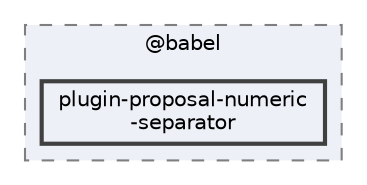 digraph "pkiclassroomrescheduler/src/main/frontend/node_modules/@babel/plugin-proposal-numeric-separator"
{
 // LATEX_PDF_SIZE
  bgcolor="transparent";
  edge [fontname=Helvetica,fontsize=10,labelfontname=Helvetica,labelfontsize=10];
  node [fontname=Helvetica,fontsize=10,shape=box,height=0.2,width=0.4];
  compound=true
  subgraph clusterdir_bc8070c8b402176472541bb6f0cba6df {
    graph [ bgcolor="#edf0f7", pencolor="grey50", label="@babel", fontname=Helvetica,fontsize=10 style="filled,dashed", URL="dir_bc8070c8b402176472541bb6f0cba6df.html",tooltip=""]
  dir_ae95e189db614f00eab990c39536f671 [label="plugin-proposal-numeric\l-separator", fillcolor="#edf0f7", color="grey25", style="filled,bold", URL="dir_ae95e189db614f00eab990c39536f671.html",tooltip=""];
  }
}
